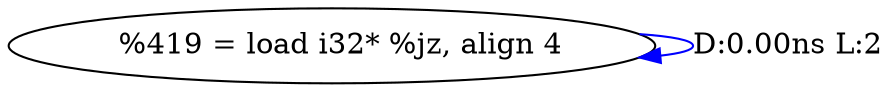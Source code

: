 digraph {
Node0x2d31f00[label="  %419 = load i32* %jz, align 4"];
Node0x2d31f00 -> Node0x2d31f00[label="D:0.00ns L:2",color=blue];
}
